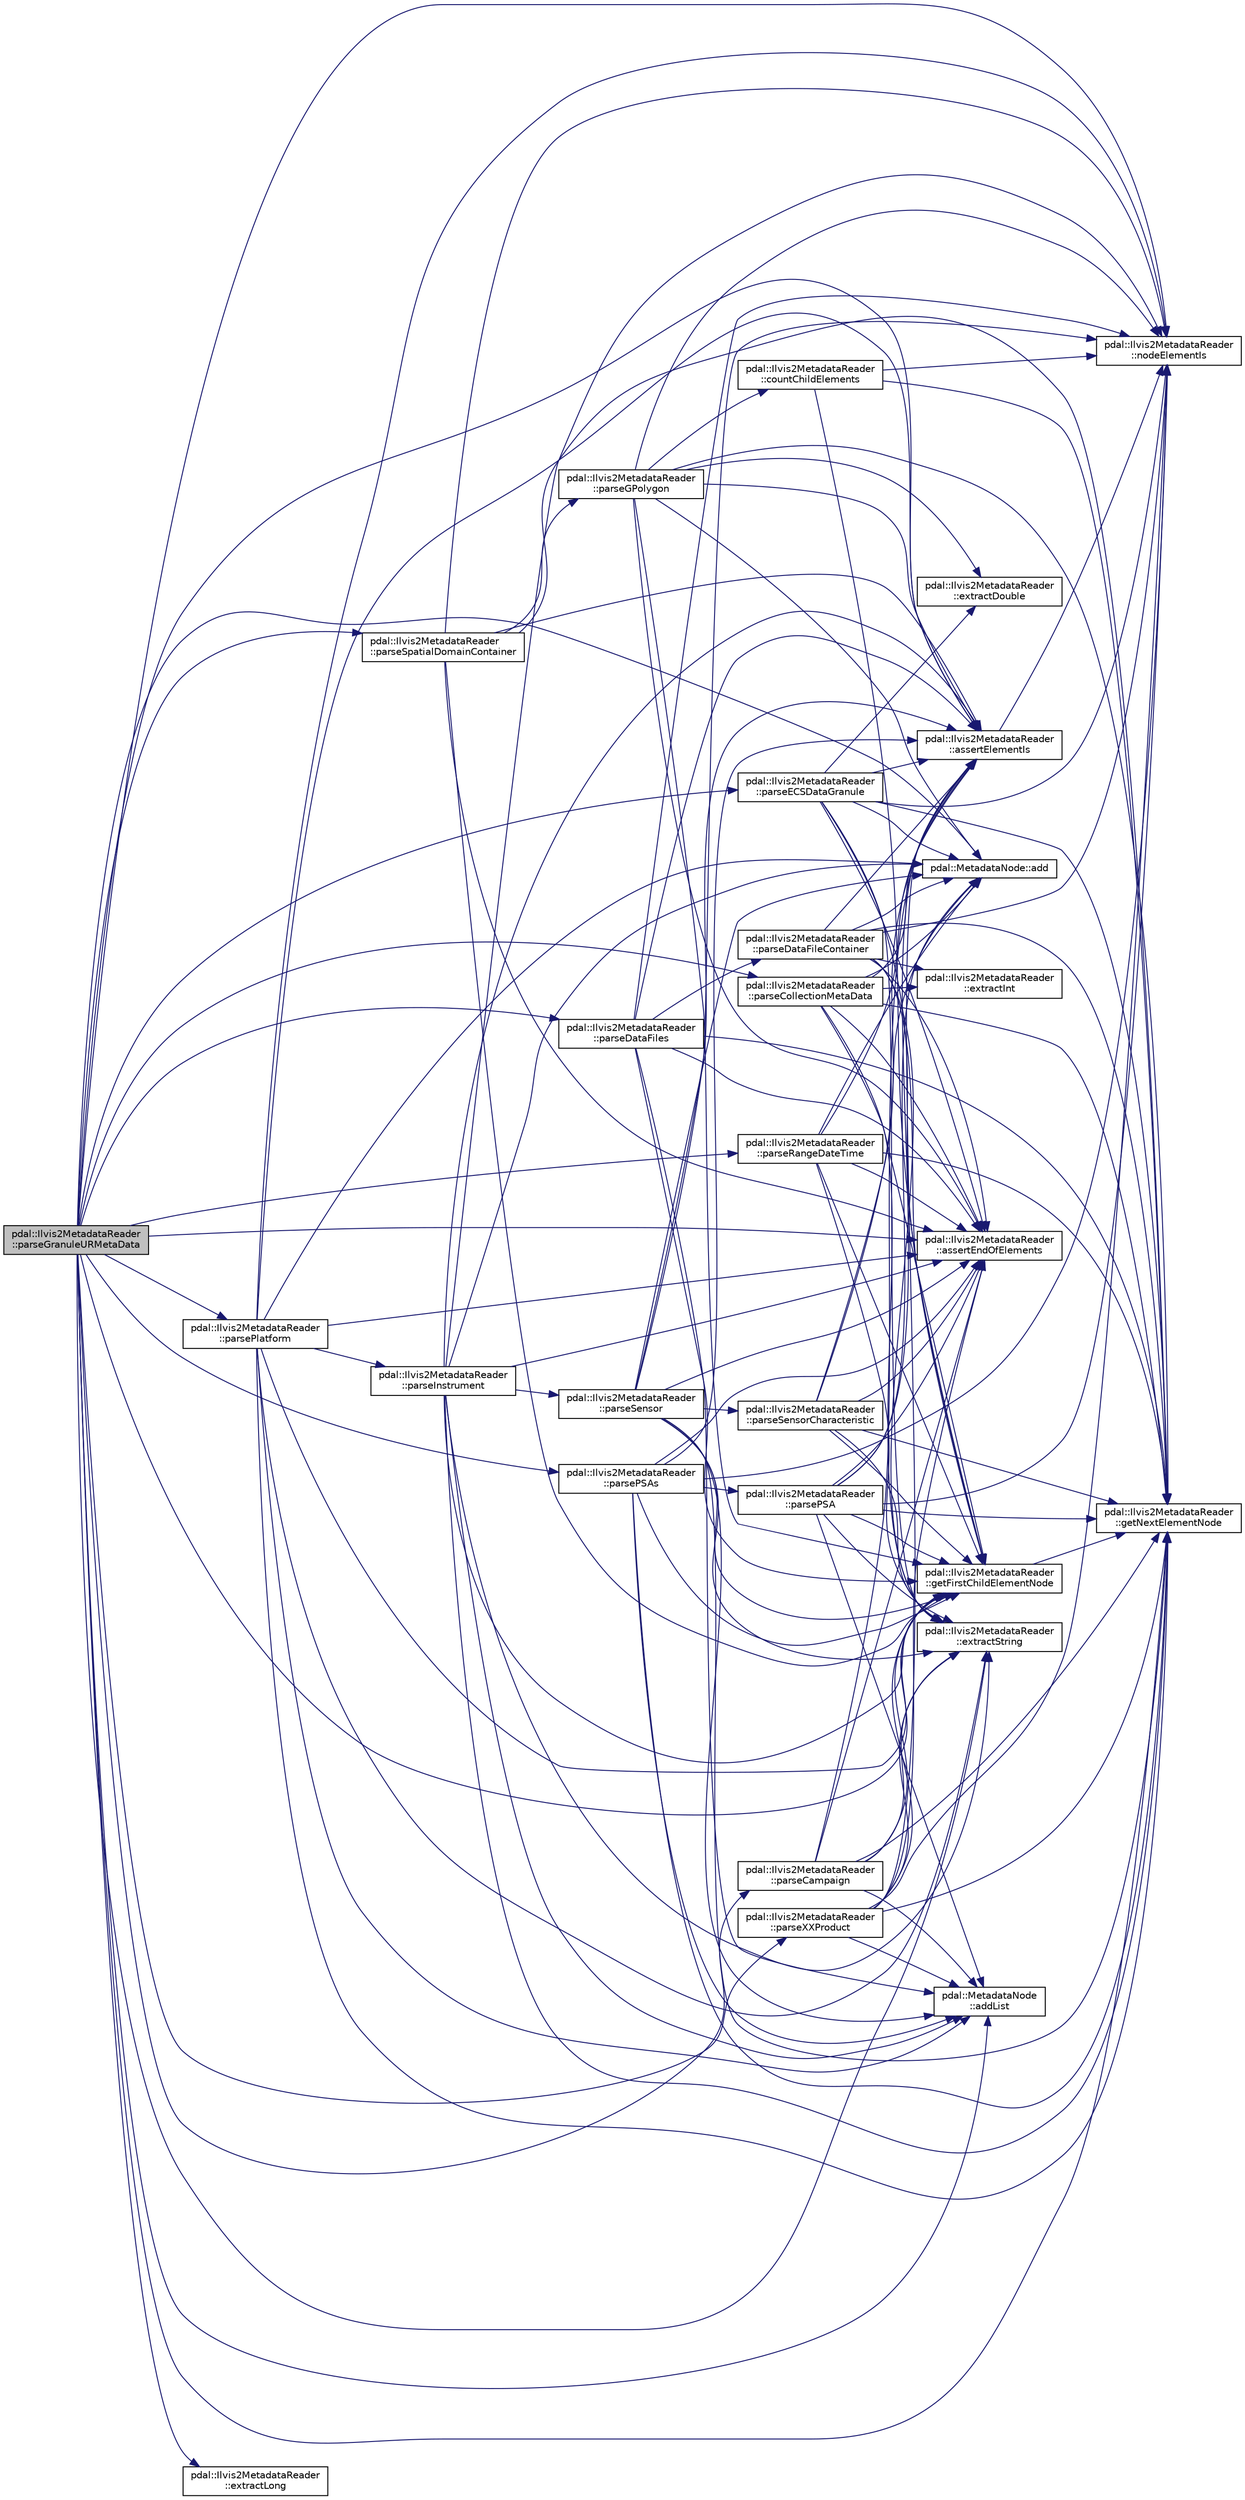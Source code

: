 digraph "pdal::Ilvis2MetadataReader::parseGranuleURMetaData"
{
  edge [fontname="Helvetica",fontsize="10",labelfontname="Helvetica",labelfontsize="10"];
  node [fontname="Helvetica",fontsize="10",shape=record];
  rankdir="LR";
  Node1 [label="pdal::Ilvis2MetadataReader\l::parseGranuleURMetaData",height=0.2,width=0.4,color="black", fillcolor="grey75", style="filled", fontcolor="black"];
  Node1 -> Node2 [color="midnightblue",fontsize="10",style="solid",fontname="Helvetica"];
  Node2 [label="pdal::MetadataNode::add",height=0.2,width=0.4,color="black", fillcolor="white", style="filled",URL="$classpdal_1_1MetadataNode.html#af2c1c5d91f6ab47a804aa8a0a1b043c2"];
  Node1 -> Node3 [color="midnightblue",fontsize="10",style="solid",fontname="Helvetica"];
  Node3 [label="pdal::MetadataNode\l::addList",height=0.2,width=0.4,color="black", fillcolor="white", style="filled",URL="$classpdal_1_1MetadataNode.html#af9242fea26778fb33e939d38f0dd0dd4"];
  Node1 -> Node4 [color="midnightblue",fontsize="10",style="solid",fontname="Helvetica"];
  Node4 [label="pdal::Ilvis2MetadataReader\l::assertElementIs",height=0.2,width=0.4,color="black", fillcolor="white", style="filled",URL="$classpdal_1_1Ilvis2MetadataReader.html#a3c89b35ec6a6c4476776d7906bc14976"];
  Node4 -> Node5 [color="midnightblue",fontsize="10",style="solid",fontname="Helvetica"];
  Node5 [label="pdal::Ilvis2MetadataReader\l::nodeElementIs",height=0.2,width=0.4,color="black", fillcolor="white", style="filled",URL="$classpdal_1_1Ilvis2MetadataReader.html#a5ae3abe877b54ce54f6d3cf16846f397"];
  Node1 -> Node6 [color="midnightblue",fontsize="10",style="solid",fontname="Helvetica"];
  Node6 [label="pdal::Ilvis2MetadataReader\l::assertEndOfElements",height=0.2,width=0.4,color="black", fillcolor="white", style="filled",URL="$classpdal_1_1Ilvis2MetadataReader.html#a38254b9d35690f3d116e1278cd4c6621"];
  Node1 -> Node7 [color="midnightblue",fontsize="10",style="solid",fontname="Helvetica"];
  Node7 [label="pdal::Ilvis2MetadataReader\l::extractLong",height=0.2,width=0.4,color="black", fillcolor="white", style="filled",URL="$classpdal_1_1Ilvis2MetadataReader.html#a97aae3c27f348c4f964794801a012ebb"];
  Node1 -> Node8 [color="midnightblue",fontsize="10",style="solid",fontname="Helvetica"];
  Node8 [label="pdal::Ilvis2MetadataReader\l::extractString",height=0.2,width=0.4,color="black", fillcolor="white", style="filled",URL="$classpdal_1_1Ilvis2MetadataReader.html#a7cfc8c010145345f2c481fa6ba573b33"];
  Node1 -> Node9 [color="midnightblue",fontsize="10",style="solid",fontname="Helvetica"];
  Node9 [label="pdal::Ilvis2MetadataReader\l::getFirstChildElementNode",height=0.2,width=0.4,color="black", fillcolor="white", style="filled",URL="$classpdal_1_1Ilvis2MetadataReader.html#a516a2e8badf0443a0458cde94f40cbf8"];
  Node9 -> Node10 [color="midnightblue",fontsize="10",style="solid",fontname="Helvetica"];
  Node10 [label="pdal::Ilvis2MetadataReader\l::getNextElementNode",height=0.2,width=0.4,color="black", fillcolor="white", style="filled",URL="$classpdal_1_1Ilvis2MetadataReader.html#a2e6c0418fb4a806ad1c51215975f875b"];
  Node1 -> Node10 [color="midnightblue",fontsize="10",style="solid",fontname="Helvetica"];
  Node1 -> Node5 [color="midnightblue",fontsize="10",style="solid",fontname="Helvetica"];
  Node1 -> Node11 [color="midnightblue",fontsize="10",style="solid",fontname="Helvetica"];
  Node11 [label="pdal::Ilvis2MetadataReader\l::parseCampaign",height=0.2,width=0.4,color="black", fillcolor="white", style="filled",URL="$classpdal_1_1Ilvis2MetadataReader.html#a501586875aa0290be18428c001ef1729"];
  Node11 -> Node3 [color="midnightblue",fontsize="10",style="solid",fontname="Helvetica"];
  Node11 -> Node4 [color="midnightblue",fontsize="10",style="solid",fontname="Helvetica"];
  Node11 -> Node6 [color="midnightblue",fontsize="10",style="solid",fontname="Helvetica"];
  Node11 -> Node8 [color="midnightblue",fontsize="10",style="solid",fontname="Helvetica"];
  Node11 -> Node9 [color="midnightblue",fontsize="10",style="solid",fontname="Helvetica"];
  Node11 -> Node10 [color="midnightblue",fontsize="10",style="solid",fontname="Helvetica"];
  Node1 -> Node12 [color="midnightblue",fontsize="10",style="solid",fontname="Helvetica"];
  Node12 [label="pdal::Ilvis2MetadataReader\l::parseCollectionMetaData",height=0.2,width=0.4,color="black", fillcolor="white", style="filled",URL="$classpdal_1_1Ilvis2MetadataReader.html#ad8635850248ba1cf773bdbfa41906fb1"];
  Node12 -> Node2 [color="midnightblue",fontsize="10",style="solid",fontname="Helvetica"];
  Node12 -> Node4 [color="midnightblue",fontsize="10",style="solid",fontname="Helvetica"];
  Node12 -> Node6 [color="midnightblue",fontsize="10",style="solid",fontname="Helvetica"];
  Node12 -> Node13 [color="midnightblue",fontsize="10",style="solid",fontname="Helvetica"];
  Node13 [label="pdal::Ilvis2MetadataReader\l::extractInt",height=0.2,width=0.4,color="black", fillcolor="white", style="filled",URL="$classpdal_1_1Ilvis2MetadataReader.html#a65920ecb1ec40a73ff43aaac70ef3398"];
  Node12 -> Node8 [color="midnightblue",fontsize="10",style="solid",fontname="Helvetica"];
  Node12 -> Node9 [color="midnightblue",fontsize="10",style="solid",fontname="Helvetica"];
  Node12 -> Node10 [color="midnightblue",fontsize="10",style="solid",fontname="Helvetica"];
  Node1 -> Node14 [color="midnightblue",fontsize="10",style="solid",fontname="Helvetica"];
  Node14 [label="pdal::Ilvis2MetadataReader\l::parseDataFiles",height=0.2,width=0.4,color="black", fillcolor="white", style="filled",URL="$classpdal_1_1Ilvis2MetadataReader.html#af683aceb6fa553f1c0e1afc099a8fa60"];
  Node14 -> Node3 [color="midnightblue",fontsize="10",style="solid",fontname="Helvetica"];
  Node14 -> Node4 [color="midnightblue",fontsize="10",style="solid",fontname="Helvetica"];
  Node14 -> Node6 [color="midnightblue",fontsize="10",style="solid",fontname="Helvetica"];
  Node14 -> Node9 [color="midnightblue",fontsize="10",style="solid",fontname="Helvetica"];
  Node14 -> Node10 [color="midnightblue",fontsize="10",style="solid",fontname="Helvetica"];
  Node14 -> Node5 [color="midnightblue",fontsize="10",style="solid",fontname="Helvetica"];
  Node14 -> Node15 [color="midnightblue",fontsize="10",style="solid",fontname="Helvetica"];
  Node15 [label="pdal::Ilvis2MetadataReader\l::parseDataFileContainer",height=0.2,width=0.4,color="black", fillcolor="white", style="filled",URL="$classpdal_1_1Ilvis2MetadataReader.html#a21cb6b51ab1c319a5c4243526f62c639"];
  Node15 -> Node2 [color="midnightblue",fontsize="10",style="solid",fontname="Helvetica"];
  Node15 -> Node4 [color="midnightblue",fontsize="10",style="solid",fontname="Helvetica"];
  Node15 -> Node6 [color="midnightblue",fontsize="10",style="solid",fontname="Helvetica"];
  Node15 -> Node13 [color="midnightblue",fontsize="10",style="solid",fontname="Helvetica"];
  Node15 -> Node8 [color="midnightblue",fontsize="10",style="solid",fontname="Helvetica"];
  Node15 -> Node9 [color="midnightblue",fontsize="10",style="solid",fontname="Helvetica"];
  Node15 -> Node10 [color="midnightblue",fontsize="10",style="solid",fontname="Helvetica"];
  Node15 -> Node5 [color="midnightblue",fontsize="10",style="solid",fontname="Helvetica"];
  Node1 -> Node16 [color="midnightblue",fontsize="10",style="solid",fontname="Helvetica"];
  Node16 [label="pdal::Ilvis2MetadataReader\l::parseECSDataGranule",height=0.2,width=0.4,color="black", fillcolor="white", style="filled",URL="$classpdal_1_1Ilvis2MetadataReader.html#a1250ee4c2ba322e2740c24a34908e959"];
  Node16 -> Node2 [color="midnightblue",fontsize="10",style="solid",fontname="Helvetica"];
  Node16 -> Node4 [color="midnightblue",fontsize="10",style="solid",fontname="Helvetica"];
  Node16 -> Node6 [color="midnightblue",fontsize="10",style="solid",fontname="Helvetica"];
  Node16 -> Node17 [color="midnightblue",fontsize="10",style="solid",fontname="Helvetica"];
  Node17 [label="pdal::Ilvis2MetadataReader\l::extractDouble",height=0.2,width=0.4,color="black", fillcolor="white", style="filled",URL="$classpdal_1_1Ilvis2MetadataReader.html#a7afba58207797d6183d7ad5f3e3b9c21"];
  Node16 -> Node8 [color="midnightblue",fontsize="10",style="solid",fontname="Helvetica"];
  Node16 -> Node9 [color="midnightblue",fontsize="10",style="solid",fontname="Helvetica"];
  Node16 -> Node10 [color="midnightblue",fontsize="10",style="solid",fontname="Helvetica"];
  Node16 -> Node5 [color="midnightblue",fontsize="10",style="solid",fontname="Helvetica"];
  Node1 -> Node18 [color="midnightblue",fontsize="10",style="solid",fontname="Helvetica"];
  Node18 [label="pdal::Ilvis2MetadataReader\l::parsePlatform",height=0.2,width=0.4,color="black", fillcolor="white", style="filled",URL="$classpdal_1_1Ilvis2MetadataReader.html#a4b3ac63c5357f5c99753d6a5cb08d5d5"];
  Node18 -> Node4 [color="midnightblue",fontsize="10",style="solid",fontname="Helvetica"];
  Node18 -> Node9 [color="midnightblue",fontsize="10",style="solid",fontname="Helvetica"];
  Node18 -> Node2 [color="midnightblue",fontsize="10",style="solid",fontname="Helvetica"];
  Node18 -> Node8 [color="midnightblue",fontsize="10",style="solid",fontname="Helvetica"];
  Node18 -> Node10 [color="midnightblue",fontsize="10",style="solid",fontname="Helvetica"];
  Node18 -> Node5 [color="midnightblue",fontsize="10",style="solid",fontname="Helvetica"];
  Node18 -> Node3 [color="midnightblue",fontsize="10",style="solid",fontname="Helvetica"];
  Node18 -> Node19 [color="midnightblue",fontsize="10",style="solid",fontname="Helvetica"];
  Node19 [label="pdal::Ilvis2MetadataReader\l::parseInstrument",height=0.2,width=0.4,color="black", fillcolor="white", style="filled",URL="$classpdal_1_1Ilvis2MetadataReader.html#a46d775f8e043f4f138e6335caecdf9fe"];
  Node19 -> Node4 [color="midnightblue",fontsize="10",style="solid",fontname="Helvetica"];
  Node19 -> Node9 [color="midnightblue",fontsize="10",style="solid",fontname="Helvetica"];
  Node19 -> Node2 [color="midnightblue",fontsize="10",style="solid",fontname="Helvetica"];
  Node19 -> Node8 [color="midnightblue",fontsize="10",style="solid",fontname="Helvetica"];
  Node19 -> Node10 [color="midnightblue",fontsize="10",style="solid",fontname="Helvetica"];
  Node19 -> Node5 [color="midnightblue",fontsize="10",style="solid",fontname="Helvetica"];
  Node19 -> Node3 [color="midnightblue",fontsize="10",style="solid",fontname="Helvetica"];
  Node19 -> Node20 [color="midnightblue",fontsize="10",style="solid",fontname="Helvetica"];
  Node20 [label="pdal::Ilvis2MetadataReader\l::parseSensor",height=0.2,width=0.4,color="black", fillcolor="white", style="filled",URL="$classpdal_1_1Ilvis2MetadataReader.html#a824c7c38238fbdc1c610b0c85f18870c"];
  Node20 -> Node4 [color="midnightblue",fontsize="10",style="solid",fontname="Helvetica"];
  Node20 -> Node9 [color="midnightblue",fontsize="10",style="solid",fontname="Helvetica"];
  Node20 -> Node2 [color="midnightblue",fontsize="10",style="solid",fontname="Helvetica"];
  Node20 -> Node8 [color="midnightblue",fontsize="10",style="solid",fontname="Helvetica"];
  Node20 -> Node10 [color="midnightblue",fontsize="10",style="solid",fontname="Helvetica"];
  Node20 -> Node5 [color="midnightblue",fontsize="10",style="solid",fontname="Helvetica"];
  Node20 -> Node3 [color="midnightblue",fontsize="10",style="solid",fontname="Helvetica"];
  Node20 -> Node21 [color="midnightblue",fontsize="10",style="solid",fontname="Helvetica"];
  Node21 [label="pdal::Ilvis2MetadataReader\l::parseSensorCharacteristic",height=0.2,width=0.4,color="black", fillcolor="white", style="filled",URL="$classpdal_1_1Ilvis2MetadataReader.html#aef1bbf879fffbf22c27eb0f2f2bff4e0"];
  Node21 -> Node4 [color="midnightblue",fontsize="10",style="solid",fontname="Helvetica"];
  Node21 -> Node9 [color="midnightblue",fontsize="10",style="solid",fontname="Helvetica"];
  Node21 -> Node2 [color="midnightblue",fontsize="10",style="solid",fontname="Helvetica"];
  Node21 -> Node8 [color="midnightblue",fontsize="10",style="solid",fontname="Helvetica"];
  Node21 -> Node10 [color="midnightblue",fontsize="10",style="solid",fontname="Helvetica"];
  Node21 -> Node6 [color="midnightblue",fontsize="10",style="solid",fontname="Helvetica"];
  Node20 -> Node6 [color="midnightblue",fontsize="10",style="solid",fontname="Helvetica"];
  Node19 -> Node6 [color="midnightblue",fontsize="10",style="solid",fontname="Helvetica"];
  Node18 -> Node6 [color="midnightblue",fontsize="10",style="solid",fontname="Helvetica"];
  Node1 -> Node22 [color="midnightblue",fontsize="10",style="solid",fontname="Helvetica"];
  Node22 [label="pdal::Ilvis2MetadataReader\l::parsePSAs",height=0.2,width=0.4,color="black", fillcolor="white", style="filled",URL="$classpdal_1_1Ilvis2MetadataReader.html#af1b1adceb1670cd1e3cc7e87bc6e4f38"];
  Node22 -> Node4 [color="midnightblue",fontsize="10",style="solid",fontname="Helvetica"];
  Node22 -> Node9 [color="midnightblue",fontsize="10",style="solid",fontname="Helvetica"];
  Node22 -> Node5 [color="midnightblue",fontsize="10",style="solid",fontname="Helvetica"];
  Node22 -> Node3 [color="midnightblue",fontsize="10",style="solid",fontname="Helvetica"];
  Node22 -> Node23 [color="midnightblue",fontsize="10",style="solid",fontname="Helvetica"];
  Node23 [label="pdal::Ilvis2MetadataReader\l::parsePSA",height=0.2,width=0.4,color="black", fillcolor="white", style="filled",URL="$classpdal_1_1Ilvis2MetadataReader.html#a46b2b9c31379b238f687f54fc56f37f5"];
  Node23 -> Node4 [color="midnightblue",fontsize="10",style="solid",fontname="Helvetica"];
  Node23 -> Node9 [color="midnightblue",fontsize="10",style="solid",fontname="Helvetica"];
  Node23 -> Node2 [color="midnightblue",fontsize="10",style="solid",fontname="Helvetica"];
  Node23 -> Node8 [color="midnightblue",fontsize="10",style="solid",fontname="Helvetica"];
  Node23 -> Node10 [color="midnightblue",fontsize="10",style="solid",fontname="Helvetica"];
  Node23 -> Node5 [color="midnightblue",fontsize="10",style="solid",fontname="Helvetica"];
  Node23 -> Node3 [color="midnightblue",fontsize="10",style="solid",fontname="Helvetica"];
  Node23 -> Node6 [color="midnightblue",fontsize="10",style="solid",fontname="Helvetica"];
  Node22 -> Node10 [color="midnightblue",fontsize="10",style="solid",fontname="Helvetica"];
  Node22 -> Node6 [color="midnightblue",fontsize="10",style="solid",fontname="Helvetica"];
  Node1 -> Node24 [color="midnightblue",fontsize="10",style="solid",fontname="Helvetica"];
  Node24 [label="pdal::Ilvis2MetadataReader\l::parseRangeDateTime",height=0.2,width=0.4,color="black", fillcolor="white", style="filled",URL="$classpdal_1_1Ilvis2MetadataReader.html#a4958f45150b37d46cec8aaee7139f183"];
  Node24 -> Node4 [color="midnightblue",fontsize="10",style="solid",fontname="Helvetica"];
  Node24 -> Node9 [color="midnightblue",fontsize="10",style="solid",fontname="Helvetica"];
  Node24 -> Node2 [color="midnightblue",fontsize="10",style="solid",fontname="Helvetica"];
  Node24 -> Node8 [color="midnightblue",fontsize="10",style="solid",fontname="Helvetica"];
  Node24 -> Node10 [color="midnightblue",fontsize="10",style="solid",fontname="Helvetica"];
  Node24 -> Node6 [color="midnightblue",fontsize="10",style="solid",fontname="Helvetica"];
  Node1 -> Node25 [color="midnightblue",fontsize="10",style="solid",fontname="Helvetica"];
  Node25 [label="pdal::Ilvis2MetadataReader\l::parseSpatialDomainContainer",height=0.2,width=0.4,color="black", fillcolor="white", style="filled",URL="$classpdal_1_1Ilvis2MetadataReader.html#a9ba9bf2530ab1ef7eb63457e6db6e2e3"];
  Node25 -> Node4 [color="midnightblue",fontsize="10",style="solid",fontname="Helvetica"];
  Node25 -> Node9 [color="midnightblue",fontsize="10",style="solid",fontname="Helvetica"];
  Node25 -> Node5 [color="midnightblue",fontsize="10",style="solid",fontname="Helvetica"];
  Node25 -> Node26 [color="midnightblue",fontsize="10",style="solid",fontname="Helvetica"];
  Node26 [label="pdal::Ilvis2MetadataReader\l::parseGPolygon",height=0.2,width=0.4,color="black", fillcolor="white", style="filled",URL="$classpdal_1_1Ilvis2MetadataReader.html#a322601af55d2f92fc92833a2979e260a"];
  Node26 -> Node2 [color="midnightblue",fontsize="10",style="solid",fontname="Helvetica"];
  Node26 -> Node4 [color="midnightblue",fontsize="10",style="solid",fontname="Helvetica"];
  Node26 -> Node6 [color="midnightblue",fontsize="10",style="solid",fontname="Helvetica"];
  Node26 -> Node27 [color="midnightblue",fontsize="10",style="solid",fontname="Helvetica"];
  Node27 [label="pdal::Ilvis2MetadataReader\l::countChildElements",height=0.2,width=0.4,color="black", fillcolor="white", style="filled",URL="$classpdal_1_1Ilvis2MetadataReader.html#a41430ee56c23587b017c451af9b88222"];
  Node27 -> Node9 [color="midnightblue",fontsize="10",style="solid",fontname="Helvetica"];
  Node27 -> Node10 [color="midnightblue",fontsize="10",style="solid",fontname="Helvetica"];
  Node27 -> Node5 [color="midnightblue",fontsize="10",style="solid",fontname="Helvetica"];
  Node26 -> Node17 [color="midnightblue",fontsize="10",style="solid",fontname="Helvetica"];
  Node26 -> Node9 [color="midnightblue",fontsize="10",style="solid",fontname="Helvetica"];
  Node26 -> Node10 [color="midnightblue",fontsize="10",style="solid",fontname="Helvetica"];
  Node26 -> Node5 [color="midnightblue",fontsize="10",style="solid",fontname="Helvetica"];
  Node25 -> Node10 [color="midnightblue",fontsize="10",style="solid",fontname="Helvetica"];
  Node25 -> Node6 [color="midnightblue",fontsize="10",style="solid",fontname="Helvetica"];
  Node1 -> Node28 [color="midnightblue",fontsize="10",style="solid",fontname="Helvetica"];
  Node28 [label="pdal::Ilvis2MetadataReader\l::parseXXProduct",height=0.2,width=0.4,color="black", fillcolor="white", style="filled",URL="$classpdal_1_1Ilvis2MetadataReader.html#a2cf6e74f3d49c356881dfe800c734cd8"];
  Node28 -> Node4 [color="midnightblue",fontsize="10",style="solid",fontname="Helvetica"];
  Node28 -> Node9 [color="midnightblue",fontsize="10",style="solid",fontname="Helvetica"];
  Node28 -> Node5 [color="midnightblue",fontsize="10",style="solid",fontname="Helvetica"];
  Node28 -> Node3 [color="midnightblue",fontsize="10",style="solid",fontname="Helvetica"];
  Node28 -> Node8 [color="midnightblue",fontsize="10",style="solid",fontname="Helvetica"];
  Node28 -> Node10 [color="midnightblue",fontsize="10",style="solid",fontname="Helvetica"];
  Node28 -> Node6 [color="midnightblue",fontsize="10",style="solid",fontname="Helvetica"];
}
